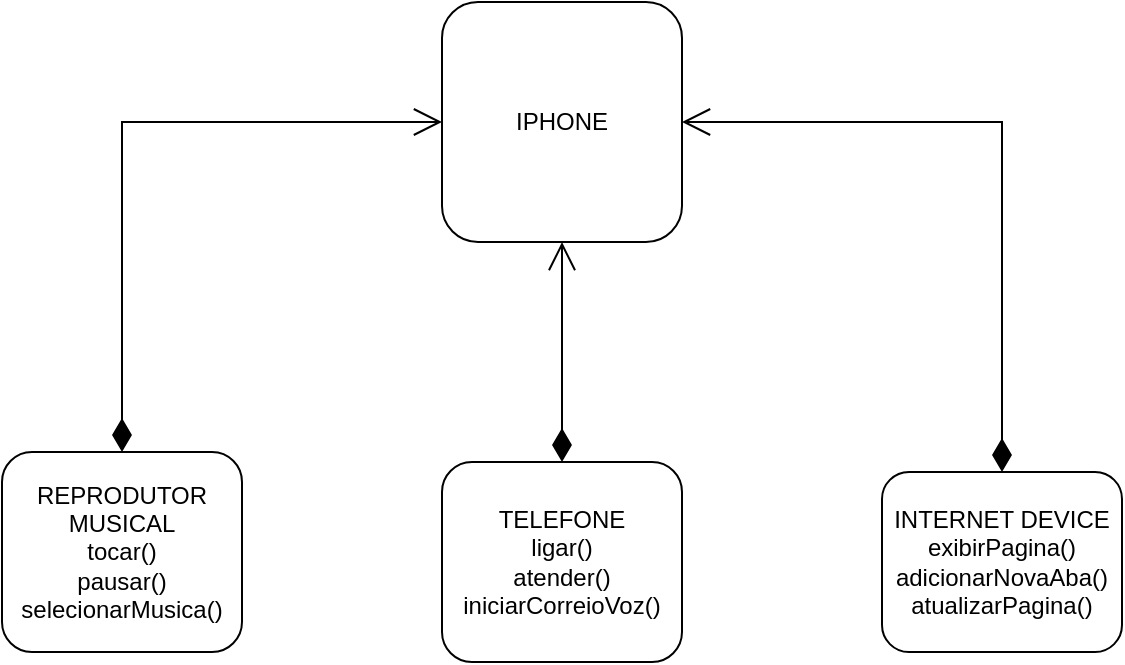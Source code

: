 <mxfile version="24.7.13">
  <diagram name="Página-1" id="brSZPWsfwvBzr_20kjrY">
    <mxGraphModel dx="794" dy="414" grid="1" gridSize="10" guides="1" tooltips="1" connect="1" arrows="1" fold="1" page="1" pageScale="1" pageWidth="827" pageHeight="1169" math="0" shadow="0">
      <root>
        <mxCell id="0" />
        <mxCell id="1" parent="0" />
        <mxCell id="0cvQPWQ7vITu7DUzy0x4-1" value="&lt;div&gt;IPHONE&lt;/div&gt;" style="rounded=1;whiteSpace=wrap;html=1;" vertex="1" parent="1">
          <mxGeometry x="340" y="30" width="120" height="120" as="geometry" />
        </mxCell>
        <mxCell id="0cvQPWQ7vITu7DUzy0x4-2" value="&lt;div&gt;INTERNET DEVICE&lt;/div&gt;&lt;div&gt;exibirPagina()&lt;/div&gt;&lt;div&gt;adicionarNovaAba()&lt;/div&gt;&lt;div&gt;atualizarPagina()&lt;br&gt;&lt;/div&gt;" style="rounded=1;whiteSpace=wrap;html=1;" vertex="1" parent="1">
          <mxGeometry x="560" y="265" width="120" height="90" as="geometry" />
        </mxCell>
        <mxCell id="0cvQPWQ7vITu7DUzy0x4-3" value="&lt;div&gt;REPRODUTOR MUSICAL&lt;/div&gt;&lt;div&gt;tocar()&lt;/div&gt;&lt;div&gt;pausar()&lt;/div&gt;&lt;div&gt;selecionarMusica()&lt;br&gt;&lt;/div&gt;" style="rounded=1;whiteSpace=wrap;html=1;" vertex="1" parent="1">
          <mxGeometry x="120" y="255" width="120" height="100" as="geometry" />
        </mxCell>
        <mxCell id="0cvQPWQ7vITu7DUzy0x4-4" value="TELEFONE&lt;br&gt;ligar()&lt;br&gt;atender()&lt;br&gt;&lt;div&gt;iniciarCorreioVoz()&lt;/div&gt;" style="rounded=1;whiteSpace=wrap;html=1;" vertex="1" parent="1">
          <mxGeometry x="340" y="260" width="120" height="100" as="geometry" />
        </mxCell>
        <mxCell id="0cvQPWQ7vITu7DUzy0x4-19" value="1" style="endArrow=open;html=1;endSize=12;startArrow=diamondThin;startSize=14;startFill=1;edgeStyle=orthogonalEdgeStyle;align=left;verticalAlign=bottom;rounded=0;exitX=0.5;exitY=0;exitDx=0;exitDy=0;entryX=0;entryY=0.5;entryDx=0;entryDy=0;sourcePerimeterSpacing=0;fontColor=none;noLabel=1;" edge="1" parent="1" source="0cvQPWQ7vITu7DUzy0x4-3" target="0cvQPWQ7vITu7DUzy0x4-1">
          <mxGeometry x="-1" y="3" relative="1" as="geometry">
            <mxPoint x="330" y="220" as="sourcePoint" />
            <mxPoint x="490" y="220" as="targetPoint" />
          </mxGeometry>
        </mxCell>
        <mxCell id="0cvQPWQ7vITu7DUzy0x4-20" value="1" style="endArrow=open;html=1;endSize=12;startArrow=diamondThin;startSize=14;startFill=1;edgeStyle=orthogonalEdgeStyle;align=left;verticalAlign=bottom;rounded=0;exitX=0.5;exitY=0;exitDx=0;exitDy=0;entryX=0.5;entryY=1;entryDx=0;entryDy=0;sourcePerimeterSpacing=0;fontColor=none;noLabel=1;" edge="1" parent="1" source="0cvQPWQ7vITu7DUzy0x4-4" target="0cvQPWQ7vITu7DUzy0x4-1">
          <mxGeometry x="-1" y="3" relative="1" as="geometry">
            <mxPoint x="330" y="220" as="sourcePoint" />
            <mxPoint x="490" y="220" as="targetPoint" />
          </mxGeometry>
        </mxCell>
        <mxCell id="0cvQPWQ7vITu7DUzy0x4-21" value="1" style="endArrow=open;endSize=12;startArrow=diamondThin;startSize=14;startFill=1;edgeStyle=orthogonalEdgeStyle;align=left;verticalAlign=bottom;rounded=0;exitX=0.5;exitY=0;exitDx=0;exitDy=0;entryX=1;entryY=0.5;entryDx=0;entryDy=0;sourcePerimeterSpacing=0;html=1;fontColor=none;noLabel=1;" edge="1" parent="1" source="0cvQPWQ7vITu7DUzy0x4-2" target="0cvQPWQ7vITu7DUzy0x4-1">
          <mxGeometry x="-1" y="3" relative="1" as="geometry">
            <mxPoint x="330" y="220" as="sourcePoint" />
            <mxPoint x="490" y="220" as="targetPoint" />
          </mxGeometry>
        </mxCell>
      </root>
    </mxGraphModel>
  </diagram>
</mxfile>
